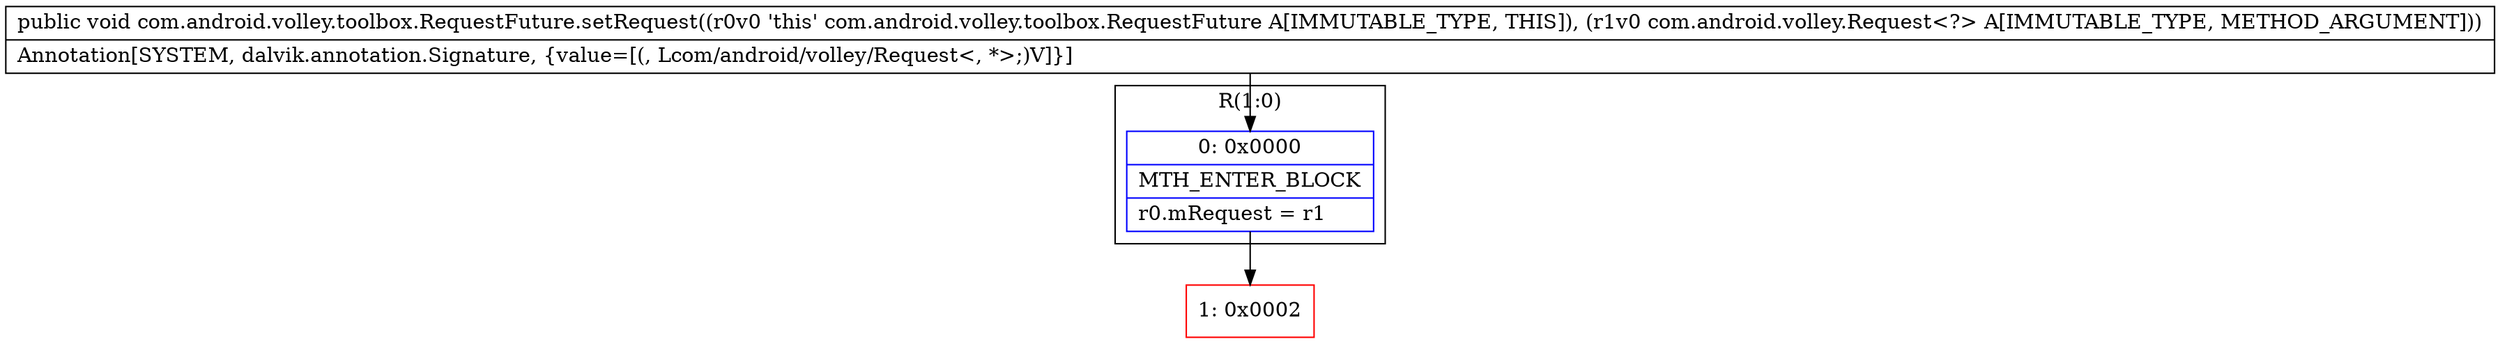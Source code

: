 digraph "CFG forcom.android.volley.toolbox.RequestFuture.setRequest(Lcom\/android\/volley\/Request;)V" {
subgraph cluster_Region_815000647 {
label = "R(1:0)";
node [shape=record,color=blue];
Node_0 [shape=record,label="{0\:\ 0x0000|MTH_ENTER_BLOCK\l|r0.mRequest = r1\l}"];
}
Node_1 [shape=record,color=red,label="{1\:\ 0x0002}"];
MethodNode[shape=record,label="{public void com.android.volley.toolbox.RequestFuture.setRequest((r0v0 'this' com.android.volley.toolbox.RequestFuture A[IMMUTABLE_TYPE, THIS]), (r1v0 com.android.volley.Request\<?\> A[IMMUTABLE_TYPE, METHOD_ARGUMENT]))  | Annotation[SYSTEM, dalvik.annotation.Signature, \{value=[(, Lcom\/android\/volley\/Request\<, *\>;)V]\}]\l}"];
MethodNode -> Node_0;
Node_0 -> Node_1;
}

